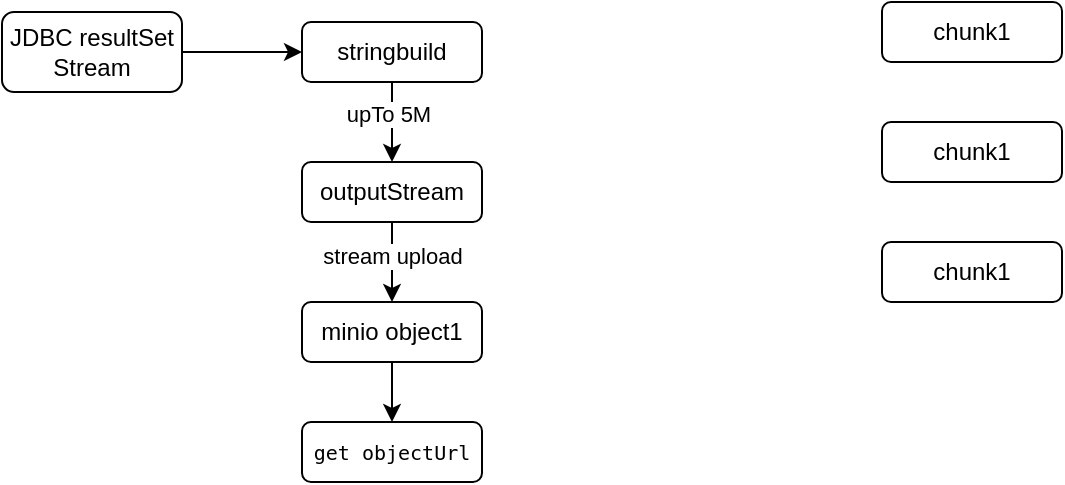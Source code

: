 <mxfile version="24.2.5" type="github">
  <diagram name="第 1 页" id="4RpDkdb-Vl1L9PEZPVKn">
    <mxGraphModel dx="847" dy="481" grid="1" gridSize="10" guides="1" tooltips="1" connect="1" arrows="1" fold="1" page="1" pageScale="1" pageWidth="1600" pageHeight="1200" math="0" shadow="0">
      <root>
        <mxCell id="0" />
        <mxCell id="1" parent="0" />
        <mxCell id="U_TSBCPTYCrwf5NudBuZ-1" value="chunk1" style="rounded=1;whiteSpace=wrap;html=1;" vertex="1" parent="1">
          <mxGeometry x="480" y="210" width="90" height="30" as="geometry" />
        </mxCell>
        <mxCell id="U_TSBCPTYCrwf5NudBuZ-2" value="chunk1" style="rounded=1;whiteSpace=wrap;html=1;" vertex="1" parent="1">
          <mxGeometry x="480" y="270" width="90" height="30" as="geometry" />
        </mxCell>
        <mxCell id="U_TSBCPTYCrwf5NudBuZ-3" value="chunk1" style="rounded=1;whiteSpace=wrap;html=1;" vertex="1" parent="1">
          <mxGeometry x="480" y="330" width="90" height="30" as="geometry" />
        </mxCell>
        <mxCell id="U_TSBCPTYCrwf5NudBuZ-8" style="edgeStyle=orthogonalEdgeStyle;rounded=0;orthogonalLoop=1;jettySize=auto;html=1;entryX=0;entryY=0.5;entryDx=0;entryDy=0;" edge="1" parent="1" source="U_TSBCPTYCrwf5NudBuZ-4" target="U_TSBCPTYCrwf5NudBuZ-7">
          <mxGeometry relative="1" as="geometry" />
        </mxCell>
        <mxCell id="U_TSBCPTYCrwf5NudBuZ-4" value="JDBC resultSet Stream" style="rounded=1;whiteSpace=wrap;html=1;" vertex="1" parent="1">
          <mxGeometry x="40" y="215" width="90" height="40" as="geometry" />
        </mxCell>
        <mxCell id="U_TSBCPTYCrwf5NudBuZ-10" value="" style="edgeStyle=orthogonalEdgeStyle;rounded=0;orthogonalLoop=1;jettySize=auto;html=1;" edge="1" parent="1" source="U_TSBCPTYCrwf5NudBuZ-7" target="U_TSBCPTYCrwf5NudBuZ-9">
          <mxGeometry relative="1" as="geometry" />
        </mxCell>
        <mxCell id="U_TSBCPTYCrwf5NudBuZ-16" value="upTo 5M" style="edgeLabel;html=1;align=center;verticalAlign=middle;resizable=0;points=[];" vertex="1" connectable="0" parent="U_TSBCPTYCrwf5NudBuZ-10">
          <mxGeometry x="-0.214" y="-2" relative="1" as="geometry">
            <mxPoint as="offset" />
          </mxGeometry>
        </mxCell>
        <mxCell id="U_TSBCPTYCrwf5NudBuZ-7" value="stringbuild" style="rounded=1;whiteSpace=wrap;html=1;" vertex="1" parent="1">
          <mxGeometry x="190" y="220" width="90" height="30" as="geometry" />
        </mxCell>
        <mxCell id="U_TSBCPTYCrwf5NudBuZ-14" value="" style="edgeStyle=orthogonalEdgeStyle;rounded=0;orthogonalLoop=1;jettySize=auto;html=1;" edge="1" parent="1" source="U_TSBCPTYCrwf5NudBuZ-9" target="U_TSBCPTYCrwf5NudBuZ-13">
          <mxGeometry relative="1" as="geometry" />
        </mxCell>
        <mxCell id="U_TSBCPTYCrwf5NudBuZ-15" value="stream upload" style="edgeLabel;html=1;align=center;verticalAlign=middle;resizable=0;points=[];" vertex="1" connectable="0" parent="U_TSBCPTYCrwf5NudBuZ-14">
          <mxGeometry x="-0.167" relative="1" as="geometry">
            <mxPoint as="offset" />
          </mxGeometry>
        </mxCell>
        <mxCell id="U_TSBCPTYCrwf5NudBuZ-9" value="outputStream" style="rounded=1;whiteSpace=wrap;html=1;" vertex="1" parent="1">
          <mxGeometry x="190" y="290" width="90" height="30" as="geometry" />
        </mxCell>
        <mxCell id="U_TSBCPTYCrwf5NudBuZ-19" value="" style="edgeStyle=orthogonalEdgeStyle;rounded=0;orthogonalLoop=1;jettySize=auto;html=1;" edge="1" parent="1" source="U_TSBCPTYCrwf5NudBuZ-13" target="U_TSBCPTYCrwf5NudBuZ-18">
          <mxGeometry relative="1" as="geometry" />
        </mxCell>
        <mxCell id="U_TSBCPTYCrwf5NudBuZ-13" value="minio object1" style="rounded=1;whiteSpace=wrap;html=1;" vertex="1" parent="1">
          <mxGeometry x="190" y="360" width="90" height="30" as="geometry" />
        </mxCell>
        <mxCell id="U_TSBCPTYCrwf5NudBuZ-18" value="&lt;span style=&quot;font-family: &amp;quot;JetBrains Mono&amp;quot;, monospace; background-color: rgb(255, 255, 255);&quot;&gt;&lt;font style=&quot;font-size: 10px;&quot;&gt;get objectUrl&lt;/font&gt;&lt;/span&gt;" style="rounded=1;whiteSpace=wrap;html=1;" vertex="1" parent="1">
          <mxGeometry x="190" y="420" width="90" height="30" as="geometry" />
        </mxCell>
      </root>
    </mxGraphModel>
  </diagram>
</mxfile>

